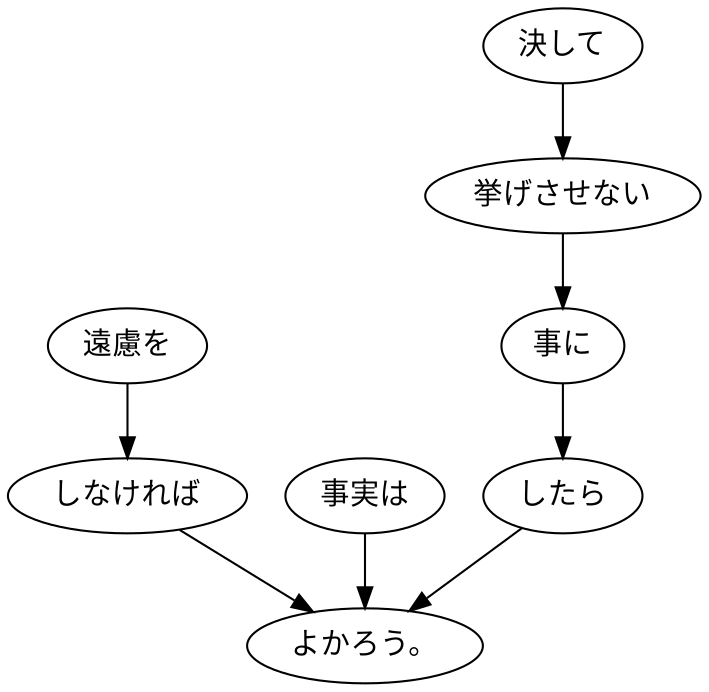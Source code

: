 digraph graph6566 {
	node0 [label="遠慮を"];
	node1 [label="しなければ"];
	node2 [label="事実は"];
	node3 [label="決して"];
	node4 [label="挙げさせない"];
	node5 [label="事に"];
	node6 [label="したら"];
	node7 [label="よかろう。"];
	node0 -> node1;
	node1 -> node7;
	node2 -> node7;
	node3 -> node4;
	node4 -> node5;
	node5 -> node6;
	node6 -> node7;
}
